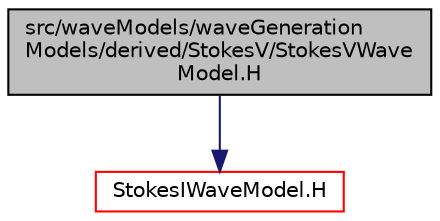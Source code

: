 digraph "src/waveModels/waveGenerationModels/derived/StokesV/StokesVWaveModel.H"
{
  bgcolor="transparent";
  edge [fontname="Helvetica",fontsize="10",labelfontname="Helvetica",labelfontsize="10"];
  node [fontname="Helvetica",fontsize="10",shape=record];
  Node1 [label="src/waveModels/waveGeneration\lModels/derived/StokesV/StokesVWave\lModel.H",height=0.2,width=0.4,color="black", fillcolor="grey75", style="filled" fontcolor="black"];
  Node1 -> Node2 [color="midnightblue",fontsize="10",style="solid",fontname="Helvetica"];
  Node2 [label="StokesIWaveModel.H",height=0.2,width=0.4,color="red",URL="$StokesIWaveModel_8H.html"];
}
